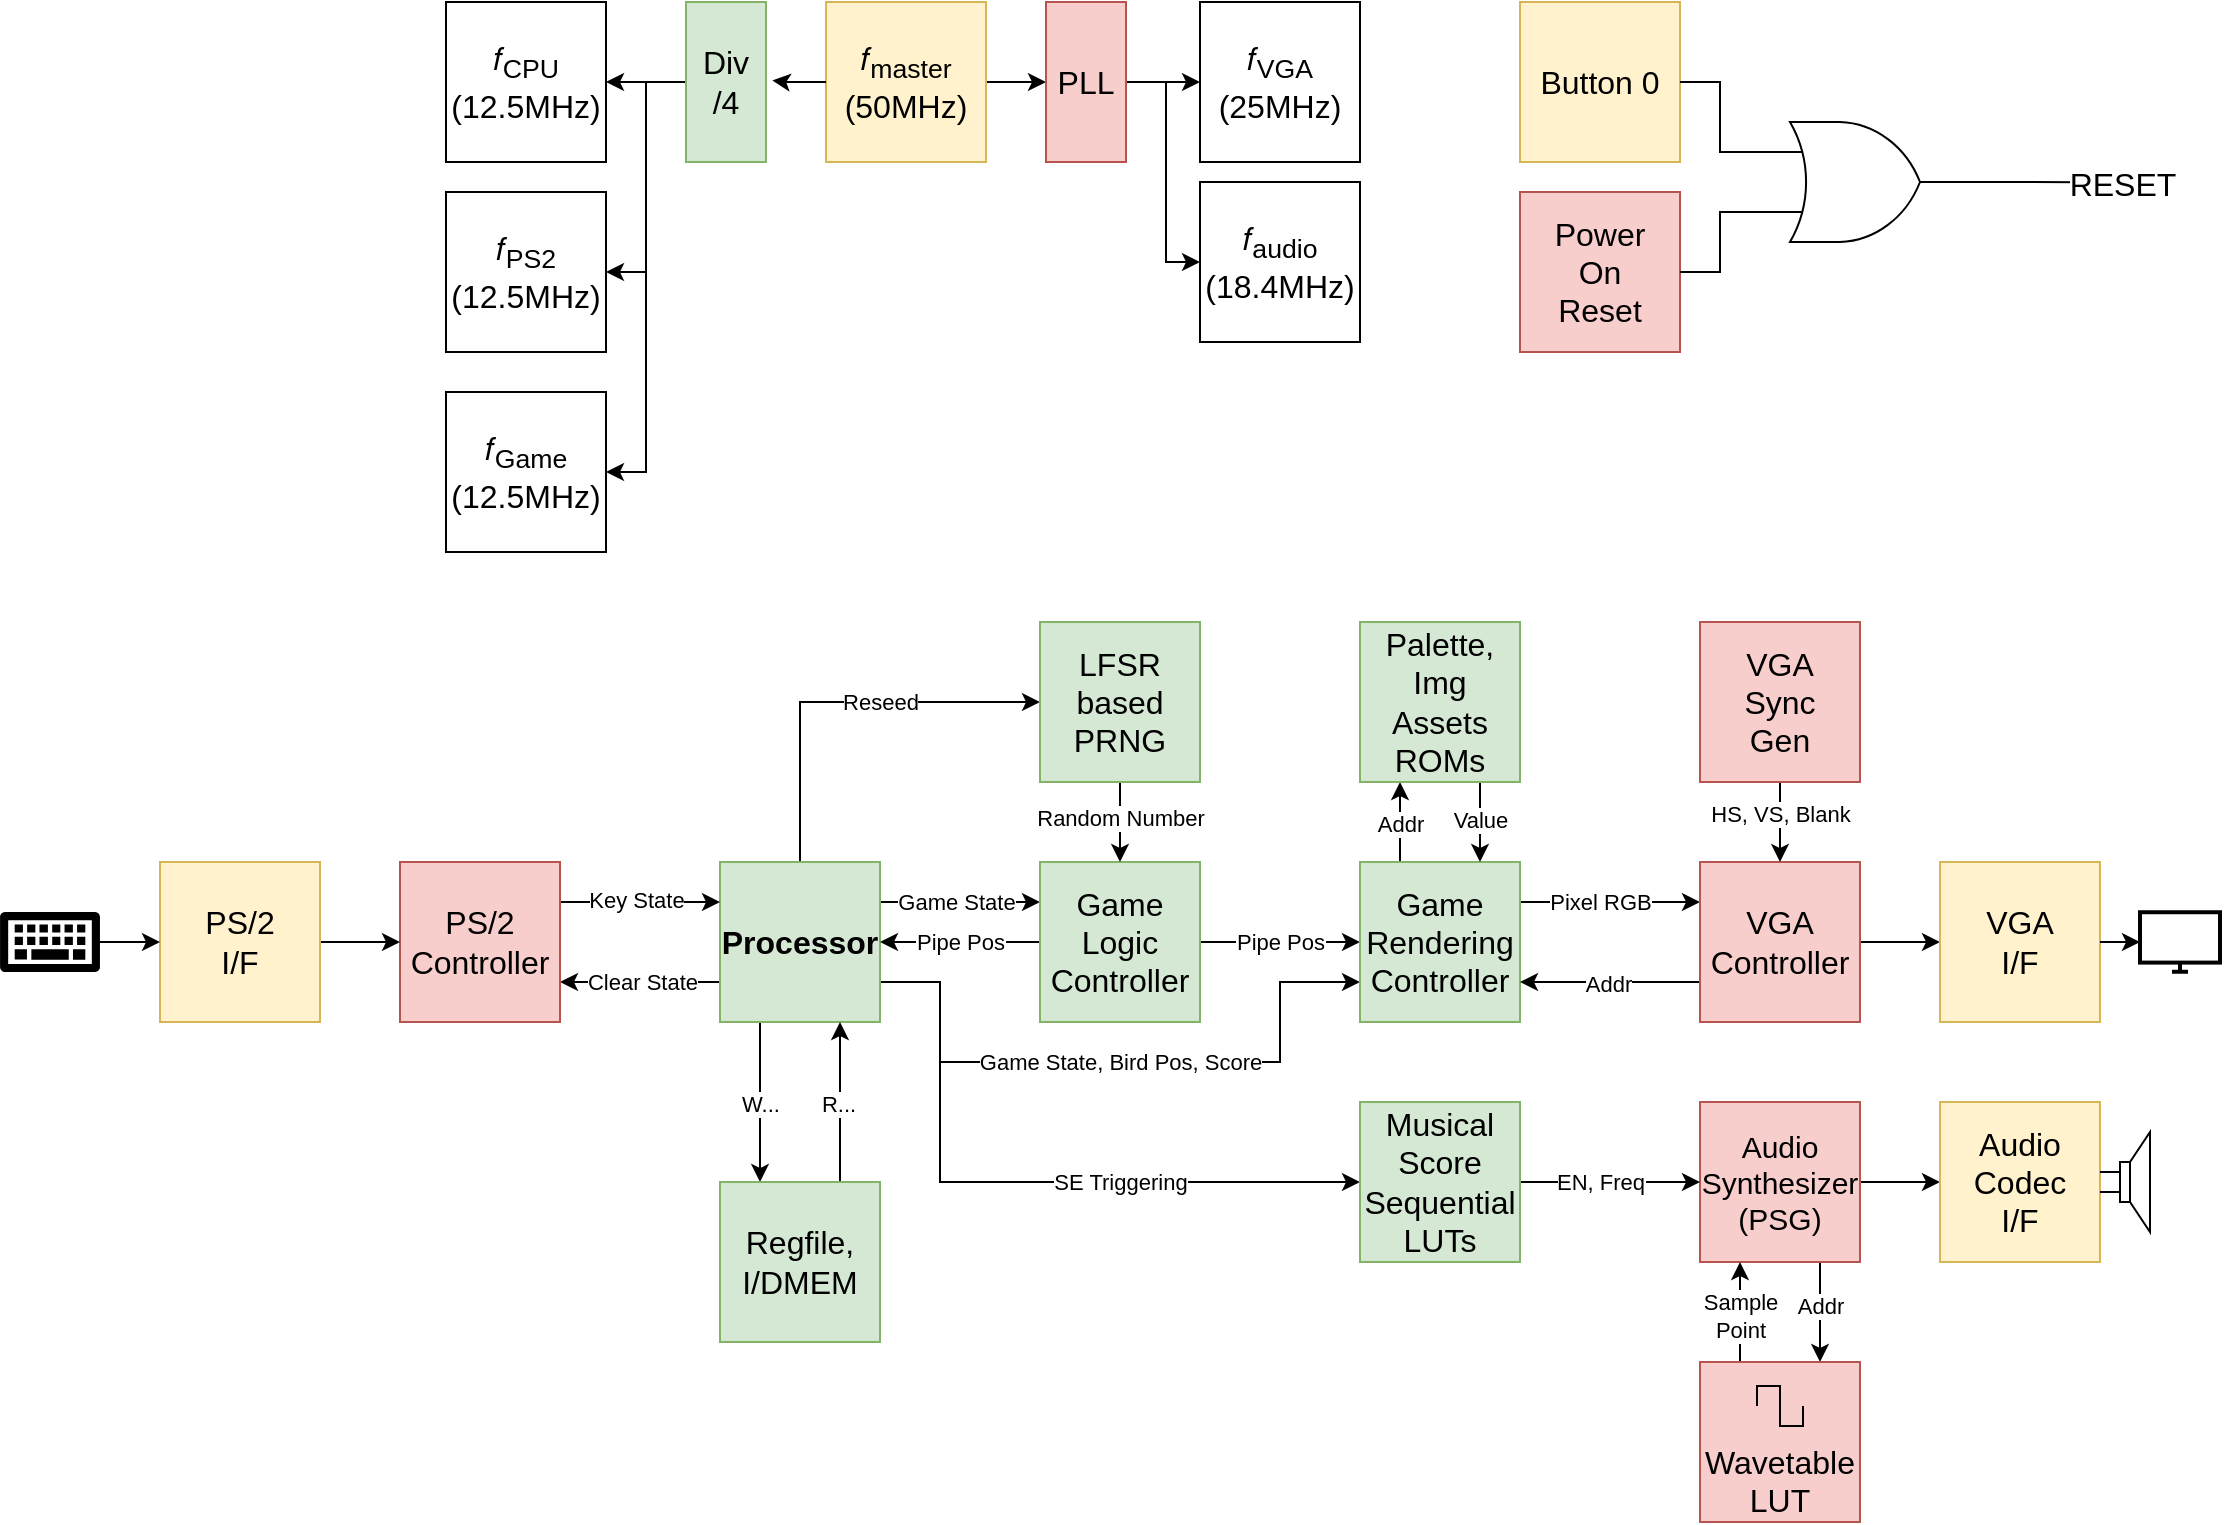 <mxfile version="24.7.5" pages="2">
  <diagram name="System Blocks" id="Izp98Wl2vfskXwLaV2CR">
    <mxGraphModel dx="819" dy="1657" grid="1" gridSize="10" guides="1" tooltips="1" connect="1" arrows="1" fold="1" page="1" pageScale="1" pageWidth="827" pageHeight="1169" math="0" shadow="0">
      <root>
        <mxCell id="0" />
        <mxCell id="1" parent="0" />
        <mxCell id="2fkLugSnOEY5k48dFEEA-56" style="edgeStyle=orthogonalEdgeStyle;rounded=0;orthogonalLoop=1;jettySize=auto;html=1;exitX=1;exitY=0.75;exitDx=0;exitDy=0;entryX=0;entryY=0.75;entryDx=0;entryDy=0;" parent="1" source="2fkLugSnOEY5k48dFEEA-1" target="2fkLugSnOEY5k48dFEEA-4" edge="1">
          <mxGeometry relative="1" as="geometry">
            <Array as="points">
              <mxPoint x="590" y="210" />
              <mxPoint x="590" y="250" />
              <mxPoint x="760" y="250" />
              <mxPoint x="760" y="210" />
            </Array>
          </mxGeometry>
        </mxCell>
        <mxCell id="2fkLugSnOEY5k48dFEEA-61" value="Game State, Bird Pos, Score" style="edgeLabel;html=1;align=center;verticalAlign=middle;resizable=0;points=[];" parent="2fkLugSnOEY5k48dFEEA-56" vertex="1" connectable="0">
          <mxGeometry x="-0.463" relative="1" as="geometry">
            <mxPoint x="74" as="offset" />
          </mxGeometry>
        </mxCell>
        <mxCell id="2fkLugSnOEY5k48dFEEA-57" style="edgeStyle=orthogonalEdgeStyle;rounded=0;orthogonalLoop=1;jettySize=auto;html=1;exitX=1;exitY=0.25;exitDx=0;exitDy=0;entryX=0;entryY=0.25;entryDx=0;entryDy=0;" parent="1" source="2fkLugSnOEY5k48dFEEA-1" target="2fkLugSnOEY5k48dFEEA-3" edge="1">
          <mxGeometry relative="1" as="geometry" />
        </mxCell>
        <mxCell id="2fkLugSnOEY5k48dFEEA-60" value="Game State" style="edgeLabel;html=1;align=center;verticalAlign=middle;resizable=0;points=[];" parent="2fkLugSnOEY5k48dFEEA-57" vertex="1" connectable="0">
          <mxGeometry x="-0.4" relative="1" as="geometry">
            <mxPoint x="14" as="offset" />
          </mxGeometry>
        </mxCell>
        <mxCell id="2fkLugSnOEY5k48dFEEA-62" style="edgeStyle=orthogonalEdgeStyle;rounded=0;orthogonalLoop=1;jettySize=auto;html=1;exitX=1;exitY=0.75;exitDx=0;exitDy=0;entryX=0;entryY=0.5;entryDx=0;entryDy=0;" parent="1" source="2fkLugSnOEY5k48dFEEA-1" target="2fkLugSnOEY5k48dFEEA-22" edge="1">
          <mxGeometry relative="1" as="geometry">
            <Array as="points">
              <mxPoint x="590" y="210" />
              <mxPoint x="590" y="310" />
            </Array>
          </mxGeometry>
        </mxCell>
        <mxCell id="2fkLugSnOEY5k48dFEEA-63" value="SE Triggering" style="edgeLabel;html=1;align=center;verticalAlign=middle;resizable=0;points=[];" parent="2fkLugSnOEY5k48dFEEA-62" vertex="1" connectable="0">
          <mxGeometry x="-0.035" relative="1" as="geometry">
            <mxPoint x="56" as="offset" />
          </mxGeometry>
        </mxCell>
        <mxCell id="2fkLugSnOEY5k48dFEEA-64" style="edgeStyle=orthogonalEdgeStyle;rounded=0;orthogonalLoop=1;jettySize=auto;html=1;entryX=0;entryY=0.5;entryDx=0;entryDy=0;" parent="1" source="2fkLugSnOEY5k48dFEEA-1" target="2fkLugSnOEY5k48dFEEA-44" edge="1">
          <mxGeometry relative="1" as="geometry">
            <Array as="points">
              <mxPoint x="520" y="70" />
            </Array>
          </mxGeometry>
        </mxCell>
        <mxCell id="2fkLugSnOEY5k48dFEEA-65" value="Reseed" style="edgeLabel;html=1;align=center;verticalAlign=middle;resizable=0;points=[];" parent="2fkLugSnOEY5k48dFEEA-64" vertex="1" connectable="0">
          <mxGeometry x="0.18" y="-1" relative="1" as="geometry">
            <mxPoint x="2" y="-1" as="offset" />
          </mxGeometry>
        </mxCell>
        <mxCell id="2fkLugSnOEY5k48dFEEA-68" style="edgeStyle=orthogonalEdgeStyle;rounded=0;orthogonalLoop=1;jettySize=auto;html=1;exitX=0;exitY=0.75;exitDx=0;exitDy=0;entryX=1;entryY=0.75;entryDx=0;entryDy=0;" parent="1" source="2fkLugSnOEY5k48dFEEA-1" target="2fkLugSnOEY5k48dFEEA-2" edge="1">
          <mxGeometry relative="1" as="geometry" />
        </mxCell>
        <mxCell id="2fkLugSnOEY5k48dFEEA-70" value="Clear State" style="edgeLabel;html=1;align=center;verticalAlign=middle;resizable=0;points=[];" parent="2fkLugSnOEY5k48dFEEA-68" vertex="1" connectable="0">
          <mxGeometry x="0.421" relative="1" as="geometry">
            <mxPoint x="18" as="offset" />
          </mxGeometry>
        </mxCell>
        <mxCell id="2fkLugSnOEY5k48dFEEA-73" style="edgeStyle=orthogonalEdgeStyle;rounded=0;orthogonalLoop=1;jettySize=auto;html=1;exitX=0.25;exitY=1;exitDx=0;exitDy=0;entryX=0.25;entryY=0;entryDx=0;entryDy=0;" parent="1" source="2fkLugSnOEY5k48dFEEA-1" target="2fkLugSnOEY5k48dFEEA-72" edge="1">
          <mxGeometry relative="1" as="geometry" />
        </mxCell>
        <mxCell id="2fkLugSnOEY5k48dFEEA-75" value="W..." style="edgeLabel;html=1;align=center;verticalAlign=middle;resizable=0;points=[];" parent="2fkLugSnOEY5k48dFEEA-73" vertex="1" connectable="0">
          <mxGeometry x="0.008" relative="1" as="geometry">
            <mxPoint as="offset" />
          </mxGeometry>
        </mxCell>
        <mxCell id="2fkLugSnOEY5k48dFEEA-1" value="&lt;b&gt;&lt;font style=&quot;font-size: 16px;&quot;&gt;Processor&lt;/font&gt;&lt;/b&gt;" style="whiteSpace=wrap;html=1;aspect=fixed;fillColor=#d5e8d4;strokeColor=#82b366;" parent="1" vertex="1">
          <mxGeometry x="480" y="150" width="80" height="80" as="geometry" />
        </mxCell>
        <mxCell id="2fkLugSnOEY5k48dFEEA-67" style="edgeStyle=orthogonalEdgeStyle;rounded=0;orthogonalLoop=1;jettySize=auto;html=1;exitX=1;exitY=0.25;exitDx=0;exitDy=0;entryX=0;entryY=0.25;entryDx=0;entryDy=0;" parent="1" source="2fkLugSnOEY5k48dFEEA-2" target="2fkLugSnOEY5k48dFEEA-1" edge="1">
          <mxGeometry relative="1" as="geometry" />
        </mxCell>
        <mxCell id="2fkLugSnOEY5k48dFEEA-69" value="Key State" style="edgeLabel;html=1;align=center;verticalAlign=middle;resizable=0;points=[];" parent="2fkLugSnOEY5k48dFEEA-67" vertex="1" connectable="0">
          <mxGeometry x="-0.317" y="1" relative="1" as="geometry">
            <mxPoint x="10" as="offset" />
          </mxGeometry>
        </mxCell>
        <mxCell id="2fkLugSnOEY5k48dFEEA-2" value="&lt;font style=&quot;font-size: 16px;&quot;&gt;PS/2&lt;/font&gt;&lt;div style=&quot;font-size: 16px;&quot;&gt;&lt;font style=&quot;font-size: 16px;&quot;&gt;Controller&lt;/font&gt;&lt;/div&gt;" style="whiteSpace=wrap;html=1;aspect=fixed;fillColor=#f8cecc;strokeColor=#b85450;" parent="1" vertex="1">
          <mxGeometry x="320" y="150" width="80" height="80" as="geometry" />
        </mxCell>
        <mxCell id="2fkLugSnOEY5k48dFEEA-43" style="edgeStyle=orthogonalEdgeStyle;rounded=0;orthogonalLoop=1;jettySize=auto;html=1;entryX=0;entryY=0.5;entryDx=0;entryDy=0;" parent="1" source="2fkLugSnOEY5k48dFEEA-3" target="2fkLugSnOEY5k48dFEEA-4" edge="1">
          <mxGeometry relative="1" as="geometry" />
        </mxCell>
        <mxCell id="2fkLugSnOEY5k48dFEEA-53" value="Pipe Pos" style="edgeLabel;html=1;align=center;verticalAlign=middle;resizable=0;points=[];" parent="2fkLugSnOEY5k48dFEEA-43" vertex="1" connectable="0">
          <mxGeometry x="-0.22" y="-1" relative="1" as="geometry">
            <mxPoint x="9" y="-1" as="offset" />
          </mxGeometry>
        </mxCell>
        <mxCell id="2fkLugSnOEY5k48dFEEA-54" style="edgeStyle=orthogonalEdgeStyle;rounded=0;orthogonalLoop=1;jettySize=auto;html=1;entryX=1;entryY=0.5;entryDx=0;entryDy=0;" parent="1" source="2fkLugSnOEY5k48dFEEA-3" target="2fkLugSnOEY5k48dFEEA-1" edge="1">
          <mxGeometry relative="1" as="geometry" />
        </mxCell>
        <mxCell id="2fkLugSnOEY5k48dFEEA-55" value="Pipe Pos" style="edgeLabel;html=1;align=center;verticalAlign=middle;resizable=0;points=[];" parent="2fkLugSnOEY5k48dFEEA-54" vertex="1" connectable="0">
          <mxGeometry x="0.33" relative="1" as="geometry">
            <mxPoint x="13" as="offset" />
          </mxGeometry>
        </mxCell>
        <mxCell id="2fkLugSnOEY5k48dFEEA-3" value="&lt;font style=&quot;font-size: 16px;&quot;&gt;Game&lt;/font&gt;&lt;div style=&quot;font-size: 16px;&quot;&gt;&lt;font style=&quot;font-size: 16px;&quot;&gt;Logic&lt;/font&gt;&lt;/div&gt;&lt;div style=&quot;font-size: 16px;&quot;&gt;&lt;font style=&quot;font-size: 16px;&quot;&gt;Controller&lt;/font&gt;&lt;/div&gt;" style="whiteSpace=wrap;html=1;aspect=fixed;fillColor=#d5e8d4;strokeColor=#82b366;" parent="1" vertex="1">
          <mxGeometry x="640" y="150" width="80" height="80" as="geometry" />
        </mxCell>
        <mxCell id="2fkLugSnOEY5k48dFEEA-33" style="edgeStyle=orthogonalEdgeStyle;rounded=0;orthogonalLoop=1;jettySize=auto;html=1;exitX=1;exitY=0.25;exitDx=0;exitDy=0;entryX=0;entryY=0.25;entryDx=0;entryDy=0;" parent="1" source="2fkLugSnOEY5k48dFEEA-4" target="2fkLugSnOEY5k48dFEEA-5" edge="1">
          <mxGeometry relative="1" as="geometry" />
        </mxCell>
        <mxCell id="2fkLugSnOEY5k48dFEEA-35" value="Pixel RGB" style="edgeLabel;html=1;align=center;verticalAlign=middle;resizable=0;points=[];" parent="2fkLugSnOEY5k48dFEEA-33" vertex="1" connectable="0">
          <mxGeometry x="-0.203" relative="1" as="geometry">
            <mxPoint x="4" as="offset" />
          </mxGeometry>
        </mxCell>
        <mxCell id="2fkLugSnOEY5k48dFEEA-48" style="edgeStyle=orthogonalEdgeStyle;rounded=0;orthogonalLoop=1;jettySize=auto;html=1;exitX=0.25;exitY=0;exitDx=0;exitDy=0;entryX=0.25;entryY=1;entryDx=0;entryDy=0;" parent="1" source="2fkLugSnOEY5k48dFEEA-4" target="2fkLugSnOEY5k48dFEEA-47" edge="1">
          <mxGeometry relative="1" as="geometry" />
        </mxCell>
        <mxCell id="2fkLugSnOEY5k48dFEEA-51" value="Addr" style="edgeLabel;html=1;align=center;verticalAlign=middle;resizable=0;points=[];" parent="2fkLugSnOEY5k48dFEEA-48" vertex="1" connectable="0">
          <mxGeometry x="-0.167" relative="1" as="geometry">
            <mxPoint y="-3" as="offset" />
          </mxGeometry>
        </mxCell>
        <mxCell id="2fkLugSnOEY5k48dFEEA-4" value="&lt;font style=&quot;font-size: 16px;&quot;&gt;Game&lt;/font&gt;&lt;div style=&quot;font-size: 16px;&quot;&gt;&lt;font style=&quot;font-size: 16px;&quot;&gt;Rendering&lt;/font&gt;&lt;/div&gt;&lt;div style=&quot;font-size: 16px;&quot;&gt;&lt;font style=&quot;font-size: 16px;&quot;&gt;Controller&lt;/font&gt;&lt;/div&gt;" style="whiteSpace=wrap;html=1;aspect=fixed;fillColor=#d5e8d4;strokeColor=#82b366;" parent="1" vertex="1">
          <mxGeometry x="800" y="150" width="80" height="80" as="geometry" />
        </mxCell>
        <mxCell id="2fkLugSnOEY5k48dFEEA-10" style="edgeStyle=orthogonalEdgeStyle;rounded=0;orthogonalLoop=1;jettySize=auto;html=1;entryX=0;entryY=0.5;entryDx=0;entryDy=0;" parent="1" source="2fkLugSnOEY5k48dFEEA-5" target="2fkLugSnOEY5k48dFEEA-9" edge="1">
          <mxGeometry relative="1" as="geometry" />
        </mxCell>
        <mxCell id="2fkLugSnOEY5k48dFEEA-31" style="edgeStyle=orthogonalEdgeStyle;rounded=0;orthogonalLoop=1;jettySize=auto;html=1;exitX=0;exitY=0.75;exitDx=0;exitDy=0;entryX=1;entryY=0.75;entryDx=0;entryDy=0;" parent="1" source="2fkLugSnOEY5k48dFEEA-5" target="2fkLugSnOEY5k48dFEEA-4" edge="1">
          <mxGeometry relative="1" as="geometry" />
        </mxCell>
        <mxCell id="2fkLugSnOEY5k48dFEEA-50" value="Addr" style="edgeLabel;html=1;align=center;verticalAlign=middle;resizable=0;points=[];" parent="2fkLugSnOEY5k48dFEEA-31" vertex="1" connectable="0">
          <mxGeometry x="0.03" y="1" relative="1" as="geometry">
            <mxPoint as="offset" />
          </mxGeometry>
        </mxCell>
        <mxCell id="2fkLugSnOEY5k48dFEEA-5" value="&lt;font style=&quot;font-size: 16px;&quot;&gt;VGA&lt;/font&gt;&lt;div style=&quot;font-size: 16px;&quot;&gt;&lt;font style=&quot;font-size: 16px;&quot;&gt;Controller&lt;/font&gt;&lt;/div&gt;" style="whiteSpace=wrap;html=1;aspect=fixed;fillColor=#f8cecc;strokeColor=#b85450;" parent="1" vertex="1">
          <mxGeometry x="970" y="150" width="80" height="80" as="geometry" />
        </mxCell>
        <mxCell id="2fkLugSnOEY5k48dFEEA-28" style="edgeStyle=orthogonalEdgeStyle;rounded=0;orthogonalLoop=1;jettySize=auto;html=1;entryX=0.5;entryY=0;entryDx=0;entryDy=0;" parent="1" source="2fkLugSnOEY5k48dFEEA-6" target="2fkLugSnOEY5k48dFEEA-5" edge="1">
          <mxGeometry relative="1" as="geometry" />
        </mxCell>
        <mxCell id="2fkLugSnOEY5k48dFEEA-34" value="HS, VS, Blank" style="edgeLabel;html=1;align=center;verticalAlign=middle;resizable=0;points=[];" parent="2fkLugSnOEY5k48dFEEA-28" vertex="1" connectable="0">
          <mxGeometry x="-0.198" relative="1" as="geometry">
            <mxPoint as="offset" />
          </mxGeometry>
        </mxCell>
        <mxCell id="2fkLugSnOEY5k48dFEEA-6" value="&lt;font style=&quot;font-size: 16px;&quot;&gt;VGA&lt;/font&gt;&lt;div style=&quot;font-size: 16px;&quot;&gt;&lt;font style=&quot;font-size: 16px;&quot;&gt;Sync&lt;/font&gt;&lt;/div&gt;&lt;div style=&quot;font-size: 16px;&quot;&gt;&lt;font style=&quot;font-size: 16px;&quot;&gt;Gen&lt;/font&gt;&lt;/div&gt;" style="whiteSpace=wrap;html=1;aspect=fixed;fillColor=#f8cecc;strokeColor=#b85450;" parent="1" vertex="1">
          <mxGeometry x="970" y="30" width="80" height="80" as="geometry" />
        </mxCell>
        <mxCell id="2fkLugSnOEY5k48dFEEA-11" style="edgeStyle=orthogonalEdgeStyle;rounded=0;orthogonalLoop=1;jettySize=auto;html=1;entryX=0;entryY=0.5;entryDx=0;entryDy=0;" parent="1" source="2fkLugSnOEY5k48dFEEA-7" target="2fkLugSnOEY5k48dFEEA-2" edge="1">
          <mxGeometry relative="1" as="geometry" />
        </mxCell>
        <mxCell id="2fkLugSnOEY5k48dFEEA-7" value="&lt;font style=&quot;font-size: 16px;&quot;&gt;PS/2&lt;/font&gt;&lt;div style=&quot;font-size: 16px;&quot;&gt;&lt;font style=&quot;font-size: 16px;&quot;&gt;I/F&lt;/font&gt;&lt;/div&gt;" style="whiteSpace=wrap;html=1;aspect=fixed;fillColor=#fff2cc;strokeColor=#d6b656;" parent="1" vertex="1">
          <mxGeometry x="200" y="150" width="80" height="80" as="geometry" />
        </mxCell>
        <mxCell id="2fkLugSnOEY5k48dFEEA-9" value="&lt;font style=&quot;font-size: 16px;&quot;&gt;VGA&lt;/font&gt;&lt;div style=&quot;font-size: 16px;&quot;&gt;&lt;font style=&quot;font-size: 16px;&quot;&gt;I/F&lt;/font&gt;&lt;/div&gt;" style="whiteSpace=wrap;html=1;aspect=fixed;fillColor=#fff2cc;strokeColor=#d6b656;" parent="1" vertex="1">
          <mxGeometry x="1090" y="150" width="80" height="80" as="geometry" />
        </mxCell>
        <mxCell id="2fkLugSnOEY5k48dFEEA-15" style="edgeStyle=orthogonalEdgeStyle;rounded=0;orthogonalLoop=1;jettySize=auto;html=1;entryX=0;entryY=0.5;entryDx=0;entryDy=0;" parent="1" source="2fkLugSnOEY5k48dFEEA-12" target="2fkLugSnOEY5k48dFEEA-14" edge="1">
          <mxGeometry relative="1" as="geometry" />
        </mxCell>
        <mxCell id="2fkLugSnOEY5k48dFEEA-12" value="&lt;font style=&quot;font-size: 16px;&quot;&gt;𝑓&lt;sub style=&quot;&quot;&gt;master&lt;/sub&gt;&lt;/font&gt;&lt;div style=&quot;font-size: 16px;&quot;&gt;&lt;font style=&quot;font-size: 16px;&quot;&gt;(50MHz)&lt;/font&gt;&lt;/div&gt;" style="whiteSpace=wrap;html=1;aspect=fixed;fillColor=#fff2cc;strokeColor=#d6b656;" parent="1" vertex="1">
          <mxGeometry x="533" y="-280" width="80" height="80" as="geometry" />
        </mxCell>
        <mxCell id="2fkLugSnOEY5k48dFEEA-13" value="&lt;font style=&quot;font-size: 16px;&quot;&gt;𝑓&lt;sub style=&quot;&quot;&gt;VGA&lt;/sub&gt;&lt;/font&gt;&lt;div style=&quot;font-size: 16px;&quot;&gt;&lt;font style=&quot;font-size: 16px;&quot;&gt;(25MHz)&lt;/font&gt;&lt;/div&gt;" style="whiteSpace=wrap;html=1;aspect=fixed;" parent="1" vertex="1">
          <mxGeometry x="720" y="-280" width="80" height="80" as="geometry" />
        </mxCell>
        <mxCell id="2fkLugSnOEY5k48dFEEA-16" style="edgeStyle=orthogonalEdgeStyle;rounded=0;orthogonalLoop=1;jettySize=auto;html=1;entryX=0;entryY=0.5;entryDx=0;entryDy=0;" parent="1" source="2fkLugSnOEY5k48dFEEA-14" target="2fkLugSnOEY5k48dFEEA-13" edge="1">
          <mxGeometry relative="1" as="geometry" />
        </mxCell>
        <mxCell id="2fkLugSnOEY5k48dFEEA-25" style="edgeStyle=orthogonalEdgeStyle;rounded=0;orthogonalLoop=1;jettySize=auto;html=1;entryX=0;entryY=0.5;entryDx=0;entryDy=0;" parent="1" source="2fkLugSnOEY5k48dFEEA-14" target="2fkLugSnOEY5k48dFEEA-24" edge="1">
          <mxGeometry relative="1" as="geometry">
            <Array as="points">
              <mxPoint x="703" y="-240" />
              <mxPoint x="703" y="-150" />
            </Array>
          </mxGeometry>
        </mxCell>
        <mxCell id="2fkLugSnOEY5k48dFEEA-14" value="&lt;font style=&quot;font-size: 16px;&quot;&gt;PLL&lt;/font&gt;" style="rounded=0;whiteSpace=wrap;html=1;fillColor=#f8cecc;strokeColor=#b85450;" parent="1" vertex="1">
          <mxGeometry x="643" y="-280" width="40" height="80" as="geometry" />
        </mxCell>
        <mxCell id="2fkLugSnOEY5k48dFEEA-20" style="edgeStyle=orthogonalEdgeStyle;rounded=0;orthogonalLoop=1;jettySize=auto;html=1;entryX=0;entryY=0.5;entryDx=0;entryDy=0;" parent="1" source="2fkLugSnOEY5k48dFEEA-17" target="2fkLugSnOEY5k48dFEEA-19" edge="1">
          <mxGeometry relative="1" as="geometry" />
        </mxCell>
        <mxCell id="2fkLugSnOEY5k48dFEEA-39" style="edgeStyle=orthogonalEdgeStyle;rounded=0;orthogonalLoop=1;jettySize=auto;html=1;exitX=0.75;exitY=1;exitDx=0;exitDy=0;entryX=0.75;entryY=0;entryDx=0;entryDy=0;" parent="1" source="2fkLugSnOEY5k48dFEEA-17" target="2fkLugSnOEY5k48dFEEA-18" edge="1">
          <mxGeometry relative="1" as="geometry" />
        </mxCell>
        <mxCell id="2fkLugSnOEY5k48dFEEA-41" value="Addr" style="edgeLabel;html=1;align=center;verticalAlign=middle;resizable=0;points=[];" parent="2fkLugSnOEY5k48dFEEA-39" vertex="1" connectable="0">
          <mxGeometry x="-0.111" relative="1" as="geometry">
            <mxPoint as="offset" />
          </mxGeometry>
        </mxCell>
        <mxCell id="2fkLugSnOEY5k48dFEEA-17" value="&lt;font style=&quot;font-size: 15px;&quot;&gt;Audio&lt;/font&gt;&lt;div style=&quot;font-size: 15px;&quot;&gt;&lt;font style=&quot;font-size: 15px;&quot;&gt;Synthesizer&lt;/font&gt;&lt;/div&gt;&lt;div style=&quot;font-size: 15px;&quot;&gt;&lt;font style=&quot;font-size: 15px;&quot;&gt;(PSG)&lt;/font&gt;&lt;/div&gt;" style="whiteSpace=wrap;html=1;aspect=fixed;fillColor=#f8cecc;strokeColor=#b85450;" parent="1" vertex="1">
          <mxGeometry x="970" y="270" width="80" height="80" as="geometry" />
        </mxCell>
        <mxCell id="2fkLugSnOEY5k48dFEEA-40" style="edgeStyle=orthogonalEdgeStyle;rounded=0;orthogonalLoop=1;jettySize=auto;html=1;exitX=0.25;exitY=0;exitDx=0;exitDy=0;entryX=0.25;entryY=1;entryDx=0;entryDy=0;" parent="1" source="2fkLugSnOEY5k48dFEEA-18" target="2fkLugSnOEY5k48dFEEA-17" edge="1">
          <mxGeometry relative="1" as="geometry" />
        </mxCell>
        <mxCell id="2fkLugSnOEY5k48dFEEA-42" value="Sample&lt;div&gt;Point&lt;/div&gt;" style="edgeLabel;html=1;align=center;verticalAlign=middle;resizable=0;points=[];" parent="2fkLugSnOEY5k48dFEEA-40" vertex="1" connectable="0">
          <mxGeometry x="-0.061" relative="1" as="geometry">
            <mxPoint as="offset" />
          </mxGeometry>
        </mxCell>
        <mxCell id="2fkLugSnOEY5k48dFEEA-18" value="&lt;div style=&quot;font-size: 16px;&quot;&gt;&lt;br&gt;&lt;/div&gt;&lt;div style=&quot;font-size: 16px;&quot;&gt;&lt;br&gt;&lt;/div&gt;&lt;font style=&quot;font-size: 16px;&quot;&gt;Wavet&lt;/font&gt;&lt;span style=&quot;font-size: 16px; background-color: initial;&quot;&gt;able&lt;/span&gt;&lt;div style=&quot;font-size: 16px;&quot;&gt;&lt;font style=&quot;font-size: 16px;&quot;&gt;LUT&lt;/font&gt;&lt;/div&gt;" style="whiteSpace=wrap;html=1;aspect=fixed;fillColor=#f8cecc;strokeColor=#b85450;" parent="1" vertex="1">
          <mxGeometry x="970" y="400" width="80" height="80" as="geometry" />
        </mxCell>
        <mxCell id="2fkLugSnOEY5k48dFEEA-19" value="&lt;div style=&quot;font-size: 16px;&quot;&gt;&lt;font style=&quot;font-size: 16px;&quot;&gt;Audio&lt;/font&gt;&lt;/div&gt;&lt;div style=&quot;font-size: 16px;&quot;&gt;&lt;font style=&quot;font-size: 16px;&quot;&gt;Codec&lt;/font&gt;&lt;/div&gt;&lt;div style=&quot;font-size: 16px;&quot;&gt;&lt;font style=&quot;font-size: 16px;&quot;&gt;I/F&lt;/font&gt;&lt;/div&gt;" style="whiteSpace=wrap;html=1;aspect=fixed;fillColor=#fff2cc;strokeColor=#d6b656;" parent="1" vertex="1">
          <mxGeometry x="1090" y="270" width="80" height="80" as="geometry" />
        </mxCell>
        <mxCell id="2fkLugSnOEY5k48dFEEA-23" style="edgeStyle=orthogonalEdgeStyle;rounded=0;orthogonalLoop=1;jettySize=auto;html=1;entryX=0;entryY=0.5;entryDx=0;entryDy=0;" parent="1" source="2fkLugSnOEY5k48dFEEA-22" target="2fkLugSnOEY5k48dFEEA-17" edge="1">
          <mxGeometry relative="1" as="geometry" />
        </mxCell>
        <mxCell id="2fkLugSnOEY5k48dFEEA-37" value="EN, Freq" style="edgeLabel;html=1;align=center;verticalAlign=middle;resizable=0;points=[];" parent="2fkLugSnOEY5k48dFEEA-23" vertex="1" connectable="0">
          <mxGeometry x="-0.641" relative="1" as="geometry">
            <mxPoint x="24" as="offset" />
          </mxGeometry>
        </mxCell>
        <mxCell id="2fkLugSnOEY5k48dFEEA-22" value="&lt;div style=&quot;font-size: 16px;&quot;&gt;&lt;font style=&quot;font-size: 16px;&quot;&gt;Musical&lt;/font&gt;&lt;/div&gt;&lt;div style=&quot;font-size: 16px;&quot;&gt;&lt;font style=&quot;font-size: 16px;&quot;&gt;Score&lt;/font&gt;&lt;/div&gt;&lt;div style=&quot;font-size: 16px;&quot;&gt;&lt;font style=&quot;font-size: 16px;&quot;&gt;Sequential&lt;/font&gt;&lt;/div&gt;&lt;div style=&quot;font-size: 16px;&quot;&gt;&lt;font style=&quot;font-size: 16px;&quot;&gt;LUTs&lt;/font&gt;&lt;/div&gt;" style="whiteSpace=wrap;html=1;aspect=fixed;fillColor=#d5e8d4;strokeColor=#82b366;" parent="1" vertex="1">
          <mxGeometry x="800" y="270" width="80" height="80" as="geometry" />
        </mxCell>
        <mxCell id="2fkLugSnOEY5k48dFEEA-24" value="&lt;font style=&quot;font-size: 16px;&quot;&gt;&lt;font style=&quot;font-size: 16px;&quot;&gt;𝑓&lt;/font&gt;&lt;font style=&quot;font-size: 16px;&quot;&gt;&lt;sub&gt;audio&lt;/sub&gt;&lt;/font&gt;&lt;/font&gt;&lt;div style=&quot;font-size: 16px;&quot;&gt;&lt;font style=&quot;font-size: 16px;&quot;&gt;(18.4MHz)&lt;/font&gt;&lt;/div&gt;" style="whiteSpace=wrap;html=1;aspect=fixed;" parent="1" vertex="1">
          <mxGeometry x="720" y="-190" width="80" height="80" as="geometry" />
        </mxCell>
        <mxCell id="2fkLugSnOEY5k48dFEEA-45" style="edgeStyle=orthogonalEdgeStyle;rounded=0;orthogonalLoop=1;jettySize=auto;html=1;entryX=0.5;entryY=0;entryDx=0;entryDy=0;" parent="1" source="2fkLugSnOEY5k48dFEEA-44" target="2fkLugSnOEY5k48dFEEA-3" edge="1">
          <mxGeometry relative="1" as="geometry" />
        </mxCell>
        <mxCell id="2fkLugSnOEY5k48dFEEA-46" value="Random Number" style="edgeLabel;html=1;align=center;verticalAlign=middle;resizable=0;points=[];" parent="2fkLugSnOEY5k48dFEEA-45" vertex="1" connectable="0">
          <mxGeometry x="-0.088" relative="1" as="geometry">
            <mxPoint as="offset" />
          </mxGeometry>
        </mxCell>
        <mxCell id="2fkLugSnOEY5k48dFEEA-44" value="&lt;div style=&quot;font-size: 16px;&quot;&gt;&lt;font style=&quot;font-size: 16px;&quot;&gt;LFSR&lt;/font&gt;&lt;/div&gt;&lt;div style=&quot;font-size: 16px;&quot;&gt;&lt;font style=&quot;font-size: 16px;&quot;&gt;based&lt;/font&gt;&lt;/div&gt;&lt;font style=&quot;font-size: 16px;&quot;&gt;PRNG&lt;/font&gt;" style="whiteSpace=wrap;html=1;aspect=fixed;fillColor=#d5e8d4;strokeColor=#82b366;" parent="1" vertex="1">
          <mxGeometry x="640" y="30" width="80" height="80" as="geometry" />
        </mxCell>
        <mxCell id="2fkLugSnOEY5k48dFEEA-49" style="edgeStyle=orthogonalEdgeStyle;rounded=0;orthogonalLoop=1;jettySize=auto;html=1;exitX=0.75;exitY=1;exitDx=0;exitDy=0;entryX=0.75;entryY=0;entryDx=0;entryDy=0;" parent="1" source="2fkLugSnOEY5k48dFEEA-47" target="2fkLugSnOEY5k48dFEEA-4" edge="1">
          <mxGeometry relative="1" as="geometry" />
        </mxCell>
        <mxCell id="2fkLugSnOEY5k48dFEEA-52" value="Value" style="edgeLabel;html=1;align=center;verticalAlign=middle;resizable=0;points=[];" parent="2fkLugSnOEY5k48dFEEA-49" vertex="1" connectable="0">
          <mxGeometry x="-0.083" relative="1" as="geometry">
            <mxPoint as="offset" />
          </mxGeometry>
        </mxCell>
        <mxCell id="2fkLugSnOEY5k48dFEEA-47" value="&lt;div style=&quot;font-size: 16px;&quot;&gt;&lt;font style=&quot;font-size: 16px;&quot;&gt;Palette,&lt;/font&gt;&lt;/div&gt;&lt;div style=&quot;font-size: 16px;&quot;&gt;&lt;font style=&quot;font-size: 16px;&quot;&gt;Img Assets&lt;/font&gt;&lt;/div&gt;&lt;div style=&quot;font-size: 16px;&quot;&gt;&lt;font style=&quot;font-size: 16px;&quot;&gt;ROMs&lt;/font&gt;&lt;/div&gt;" style="whiteSpace=wrap;html=1;aspect=fixed;fillColor=#d5e8d4;strokeColor=#82b366;" parent="1" vertex="1">
          <mxGeometry x="800" y="30" width="80" height="80" as="geometry" />
        </mxCell>
        <mxCell id="2fkLugSnOEY5k48dFEEA-74" style="edgeStyle=orthogonalEdgeStyle;rounded=0;orthogonalLoop=1;jettySize=auto;html=1;exitX=0.75;exitY=0;exitDx=0;exitDy=0;entryX=0.75;entryY=1;entryDx=0;entryDy=0;" parent="1" source="2fkLugSnOEY5k48dFEEA-72" target="2fkLugSnOEY5k48dFEEA-1" edge="1">
          <mxGeometry relative="1" as="geometry" />
        </mxCell>
        <mxCell id="2fkLugSnOEY5k48dFEEA-76" value="R..." style="edgeLabel;html=1;align=center;verticalAlign=middle;resizable=0;points=[];" parent="2fkLugSnOEY5k48dFEEA-74" vertex="1" connectable="0">
          <mxGeometry x="-0.008" y="1" relative="1" as="geometry">
            <mxPoint as="offset" />
          </mxGeometry>
        </mxCell>
        <mxCell id="2fkLugSnOEY5k48dFEEA-72" value="&lt;font style=&quot;font-size: 16px;&quot;&gt;Regfile,&lt;/font&gt;&lt;div style=&quot;font-size: 16px;&quot;&gt;&lt;font style=&quot;font-size: 16px;&quot;&gt;I/DMEM&lt;/font&gt;&lt;/div&gt;" style="whiteSpace=wrap;html=1;aspect=fixed;fillColor=#d5e8d4;strokeColor=#82b366;" parent="1" vertex="1">
          <mxGeometry x="480" y="310" width="80" height="80" as="geometry" />
        </mxCell>
        <mxCell id="2fkLugSnOEY5k48dFEEA-86" style="edgeStyle=orthogonalEdgeStyle;rounded=0;orthogonalLoop=1;jettySize=auto;html=1;entryX=1;entryY=0.5;entryDx=0;entryDy=0;" parent="1" source="2fkLugSnOEY5k48dFEEA-77" target="2fkLugSnOEY5k48dFEEA-79" edge="1">
          <mxGeometry relative="1" as="geometry" />
        </mxCell>
        <mxCell id="2fkLugSnOEY5k48dFEEA-87" style="edgeStyle=orthogonalEdgeStyle;rounded=0;orthogonalLoop=1;jettySize=auto;html=1;entryX=1;entryY=0.5;entryDx=0;entryDy=0;" parent="1" source="2fkLugSnOEY5k48dFEEA-77" target="2fkLugSnOEY5k48dFEEA-80" edge="1">
          <mxGeometry relative="1" as="geometry" />
        </mxCell>
        <mxCell id="2fkLugSnOEY5k48dFEEA-88" style="edgeStyle=orthogonalEdgeStyle;rounded=0;orthogonalLoop=1;jettySize=auto;html=1;entryX=1;entryY=0.5;entryDx=0;entryDy=0;" parent="1" source="2fkLugSnOEY5k48dFEEA-77" target="2fkLugSnOEY5k48dFEEA-81" edge="1">
          <mxGeometry relative="1" as="geometry" />
        </mxCell>
        <mxCell id="2fkLugSnOEY5k48dFEEA-77" value="&lt;font style=&quot;font-size: 16px;&quot;&gt;Div&lt;/font&gt;&lt;div style=&quot;font-size: 16px;&quot;&gt;&lt;font style=&quot;font-size: 16px;&quot;&gt;/4&lt;/font&gt;&lt;/div&gt;" style="rounded=0;whiteSpace=wrap;html=1;fillColor=#d5e8d4;strokeColor=#82b366;" parent="1" vertex="1">
          <mxGeometry x="463" y="-280" width="40" height="80" as="geometry" />
        </mxCell>
        <mxCell id="2fkLugSnOEY5k48dFEEA-78" style="edgeStyle=orthogonalEdgeStyle;rounded=0;orthogonalLoop=1;jettySize=auto;html=1;entryX=1.08;entryY=0.49;entryDx=0;entryDy=0;entryPerimeter=0;" parent="1" source="2fkLugSnOEY5k48dFEEA-12" target="2fkLugSnOEY5k48dFEEA-77" edge="1">
          <mxGeometry relative="1" as="geometry" />
        </mxCell>
        <mxCell id="2fkLugSnOEY5k48dFEEA-79" value="&lt;font style=&quot;font-size: 16px;&quot;&gt;𝑓&lt;sub style=&quot;&quot;&gt;CPU&lt;/sub&gt;&lt;/font&gt;&lt;div style=&quot;font-size: 16px;&quot;&gt;&lt;font style=&quot;font-size: 16px;&quot;&gt;(12.5MHz)&lt;/font&gt;&lt;/div&gt;" style="whiteSpace=wrap;html=1;aspect=fixed;" parent="1" vertex="1">
          <mxGeometry x="343" y="-280" width="80" height="80" as="geometry" />
        </mxCell>
        <mxCell id="2fkLugSnOEY5k48dFEEA-80" value="&lt;font style=&quot;font-size: 16px;&quot;&gt;𝑓&lt;sub style=&quot;&quot;&gt;PS2&lt;/sub&gt;&lt;/font&gt;&lt;div style=&quot;font-size: 16px;&quot;&gt;&lt;font style=&quot;font-size: 16px;&quot;&gt;(12.5MHz)&lt;/font&gt;&lt;/div&gt;" style="whiteSpace=wrap;html=1;aspect=fixed;" parent="1" vertex="1">
          <mxGeometry x="343" y="-185" width="80" height="80" as="geometry" />
        </mxCell>
        <mxCell id="2fkLugSnOEY5k48dFEEA-81" value="&lt;font style=&quot;font-size: 16px;&quot;&gt;𝑓&lt;sub style=&quot;&quot;&gt;Game&lt;/sub&gt;&lt;/font&gt;&lt;div style=&quot;font-size: 16px;&quot;&gt;&lt;font style=&quot;font-size: 16px;&quot;&gt;(12.5MHz)&lt;/font&gt;&lt;/div&gt;" style="whiteSpace=wrap;html=1;aspect=fixed;" parent="1" vertex="1">
          <mxGeometry x="343" y="-85" width="80" height="80" as="geometry" />
        </mxCell>
        <mxCell id="2fkLugSnOEY5k48dFEEA-89" value="&lt;font style=&quot;font-size: 16px;&quot;&gt;Button 0&lt;/font&gt;" style="whiteSpace=wrap;html=1;aspect=fixed;fillColor=#fff2cc;strokeColor=#d6b656;" parent="1" vertex="1">
          <mxGeometry x="880" y="-280" width="80" height="80" as="geometry" />
        </mxCell>
        <mxCell id="2fkLugSnOEY5k48dFEEA-90" value="&lt;font style=&quot;font-size: 16px;&quot;&gt;Power&lt;/font&gt;&lt;div style=&quot;font-size: 16px;&quot;&gt;&lt;font style=&quot;font-size: 16px;&quot;&gt;On&lt;/font&gt;&lt;/div&gt;&lt;div style=&quot;font-size: 16px;&quot;&gt;&lt;font style=&quot;font-size: 16px;&quot;&gt;Reset&lt;/font&gt;&lt;/div&gt;" style="whiteSpace=wrap;html=1;aspect=fixed;fillColor=#f8cecc;strokeColor=#b85450;" parent="1" vertex="1">
          <mxGeometry x="880" y="-185" width="80" height="80" as="geometry" />
        </mxCell>
        <mxCell id="2fkLugSnOEY5k48dFEEA-94" style="edgeStyle=orthogonalEdgeStyle;rounded=0;orthogonalLoop=1;jettySize=auto;html=1;exitX=1;exitY=0.5;exitDx=0;exitDy=0;exitPerimeter=0;endArrow=none;endFill=0;" parent="1" source="2fkLugSnOEY5k48dFEEA-91" edge="1">
          <mxGeometry relative="1" as="geometry">
            <mxPoint x="1160" y="-189.857" as="targetPoint" />
          </mxGeometry>
        </mxCell>
        <mxCell id="2fkLugSnOEY5k48dFEEA-95" value="&lt;font style=&quot;font-size: 16px;&quot;&gt;RESET&lt;/font&gt;" style="edgeLabel;html=1;align=center;verticalAlign=middle;resizable=0;points=[];" parent="2fkLugSnOEY5k48dFEEA-94" vertex="1" connectable="0">
          <mxGeometry x="0.445" y="1" relative="1" as="geometry">
            <mxPoint x="37" y="1" as="offset" />
          </mxGeometry>
        </mxCell>
        <mxCell id="2fkLugSnOEY5k48dFEEA-91" value="" style="verticalLabelPosition=bottom;shadow=0;dashed=0;align=center;html=1;verticalAlign=top;shape=mxgraph.electrical.logic_gates.logic_gate;operation=or;" parent="1" vertex="1">
          <mxGeometry x="1000" y="-220" width="100" height="60" as="geometry" />
        </mxCell>
        <mxCell id="2fkLugSnOEY5k48dFEEA-92" style="edgeStyle=orthogonalEdgeStyle;rounded=0;orthogonalLoop=1;jettySize=auto;html=1;entryX=0;entryY=0.25;entryDx=0;entryDy=0;entryPerimeter=0;endArrow=none;endFill=0;" parent="1" source="2fkLugSnOEY5k48dFEEA-89" target="2fkLugSnOEY5k48dFEEA-91" edge="1">
          <mxGeometry relative="1" as="geometry" />
        </mxCell>
        <mxCell id="2fkLugSnOEY5k48dFEEA-93" style="edgeStyle=orthogonalEdgeStyle;rounded=0;orthogonalLoop=1;jettySize=auto;html=1;entryX=0;entryY=0.75;entryDx=0;entryDy=0;entryPerimeter=0;endArrow=none;endFill=0;" parent="1" source="2fkLugSnOEY5k48dFEEA-90" target="2fkLugSnOEY5k48dFEEA-91" edge="1">
          <mxGeometry relative="1" as="geometry" />
        </mxCell>
        <mxCell id="NXpz_BeAlNmFylxSO6AK-1" value="" style="pointerEvents=1;verticalLabelPosition=bottom;shadow=0;dashed=0;align=center;html=1;verticalAlign=top;shape=mxgraph.electrical.electro-mechanical.loudspeaker;" parent="1" vertex="1">
          <mxGeometry x="1170" y="285" width="25" height="50" as="geometry" />
        </mxCell>
        <mxCell id="NXpz_BeAlNmFylxSO6AK-2" value="" style="html=1;verticalLabelPosition=bottom;align=center;labelBackgroundColor=#ffffff;verticalAlign=top;strokeWidth=2;strokeColor=#000000;shadow=0;dashed=0;shape=mxgraph.ios7.icons.monitor;" parent="1" vertex="1">
          <mxGeometry x="1190" y="175.12" width="40" height="29.75" as="geometry" />
        </mxCell>
        <mxCell id="NXpz_BeAlNmFylxSO6AK-3" style="edgeStyle=orthogonalEdgeStyle;rounded=0;orthogonalLoop=1;jettySize=auto;html=1;entryX=0.008;entryY=0.497;entryDx=0;entryDy=0;entryPerimeter=0;" parent="1" source="2fkLugSnOEY5k48dFEEA-9" target="NXpz_BeAlNmFylxSO6AK-2" edge="1">
          <mxGeometry relative="1" as="geometry" />
        </mxCell>
        <mxCell id="NXpz_BeAlNmFylxSO6AK-6" style="edgeStyle=orthogonalEdgeStyle;rounded=0;orthogonalLoop=1;jettySize=auto;html=1;entryX=0;entryY=0.5;entryDx=0;entryDy=0;" parent="1" source="NXpz_BeAlNmFylxSO6AK-4" target="2fkLugSnOEY5k48dFEEA-7" edge="1">
          <mxGeometry relative="1" as="geometry" />
        </mxCell>
        <mxCell id="NXpz_BeAlNmFylxSO6AK-4" value="" style="sketch=0;aspect=fixed;pointerEvents=1;shadow=0;dashed=0;html=1;strokeColor=none;labelPosition=center;verticalLabelPosition=bottom;verticalAlign=top;align=center;fillColor=#000000;shape=mxgraph.mscae.enterprise.keyboard" parent="1" vertex="1">
          <mxGeometry x="120" y="175" width="50" height="30" as="geometry" />
        </mxCell>
        <mxCell id="NXpz_BeAlNmFylxSO6AK-7" value="" style="pointerEvents=1;verticalLabelPosition=bottom;shadow=0;dashed=0;align=center;html=1;verticalAlign=top;shape=mxgraph.electrical.waveforms.square_wave;" parent="1" vertex="1">
          <mxGeometry x="998.5" y="412" width="23" height="20" as="geometry" />
        </mxCell>
      </root>
    </mxGraphModel>
  </diagram>
  <diagram id="Mmv9_9U3NMtfpw5dZJgW" name="Processor Logic">
    <mxGraphModel dx="2954" dy="1214" grid="1" gridSize="10" guides="1" tooltips="1" connect="1" arrows="1" fold="1" page="1" pageScale="1" pageWidth="827" pageHeight="1169" math="0" shadow="0">
      <root>
        <mxCell id="0" />
        <mxCell id="1" parent="0" />
      </root>
    </mxGraphModel>
  </diagram>
</mxfile>
